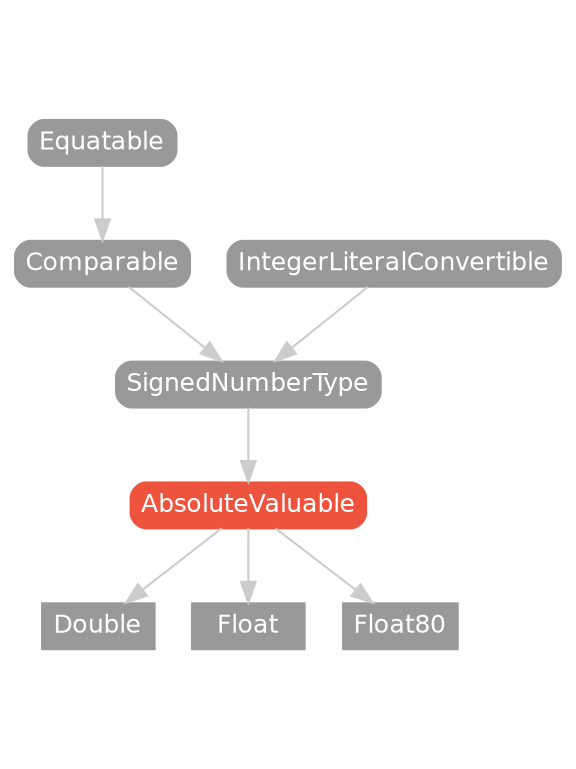 strict digraph "AbsoluteValuable - Type Hierarchy - SwiftDoc.org" {
    pad="0.1,0.8"
    node [shape=box, style="filled,rounded", color="#999999", fillcolor="#999999", fontcolor=white, fontname=Helvetica, fontnames="Helvetica,sansserif", fontsize=12, margin="0.07,0.05", height="0.3"]
    edge [color="#cccccc"]
    "AbsoluteValuable" [URL="/protocol/AbsoluteValuable/", style="filled,rounded", fillcolor="#ee543d", color="#ee543d"]
    "Comparable" [URL="/protocol/Comparable/hierarchy/"]
    "Double" [URL="/type/Double/hierarchy/", style=filled]
    "Equatable" [URL="/protocol/Equatable/hierarchy/"]
    "Float" [URL="/type/Float/hierarchy/", style=filled]
    "Float80" [URL="/type/Float80/hierarchy/", style=filled]
    "IntegerLiteralConvertible" [URL="/protocol/IntegerLiteralConvertible/hierarchy/"]
    "SignedNumberType" [URL="/protocol/SignedNumberType/hierarchy/"]    "AbsoluteValuable" -> "Double"
    "AbsoluteValuable" -> "Float"
    "AbsoluteValuable" -> "Float80"
    "SignedNumberType" -> "AbsoluteValuable"
    "Comparable" -> "SignedNumberType"
    "IntegerLiteralConvertible" -> "SignedNumberType"
    "Equatable" -> "Comparable"
    subgraph Types {
        rank = max; "Double"; "Float"; "Float80";
    }
}